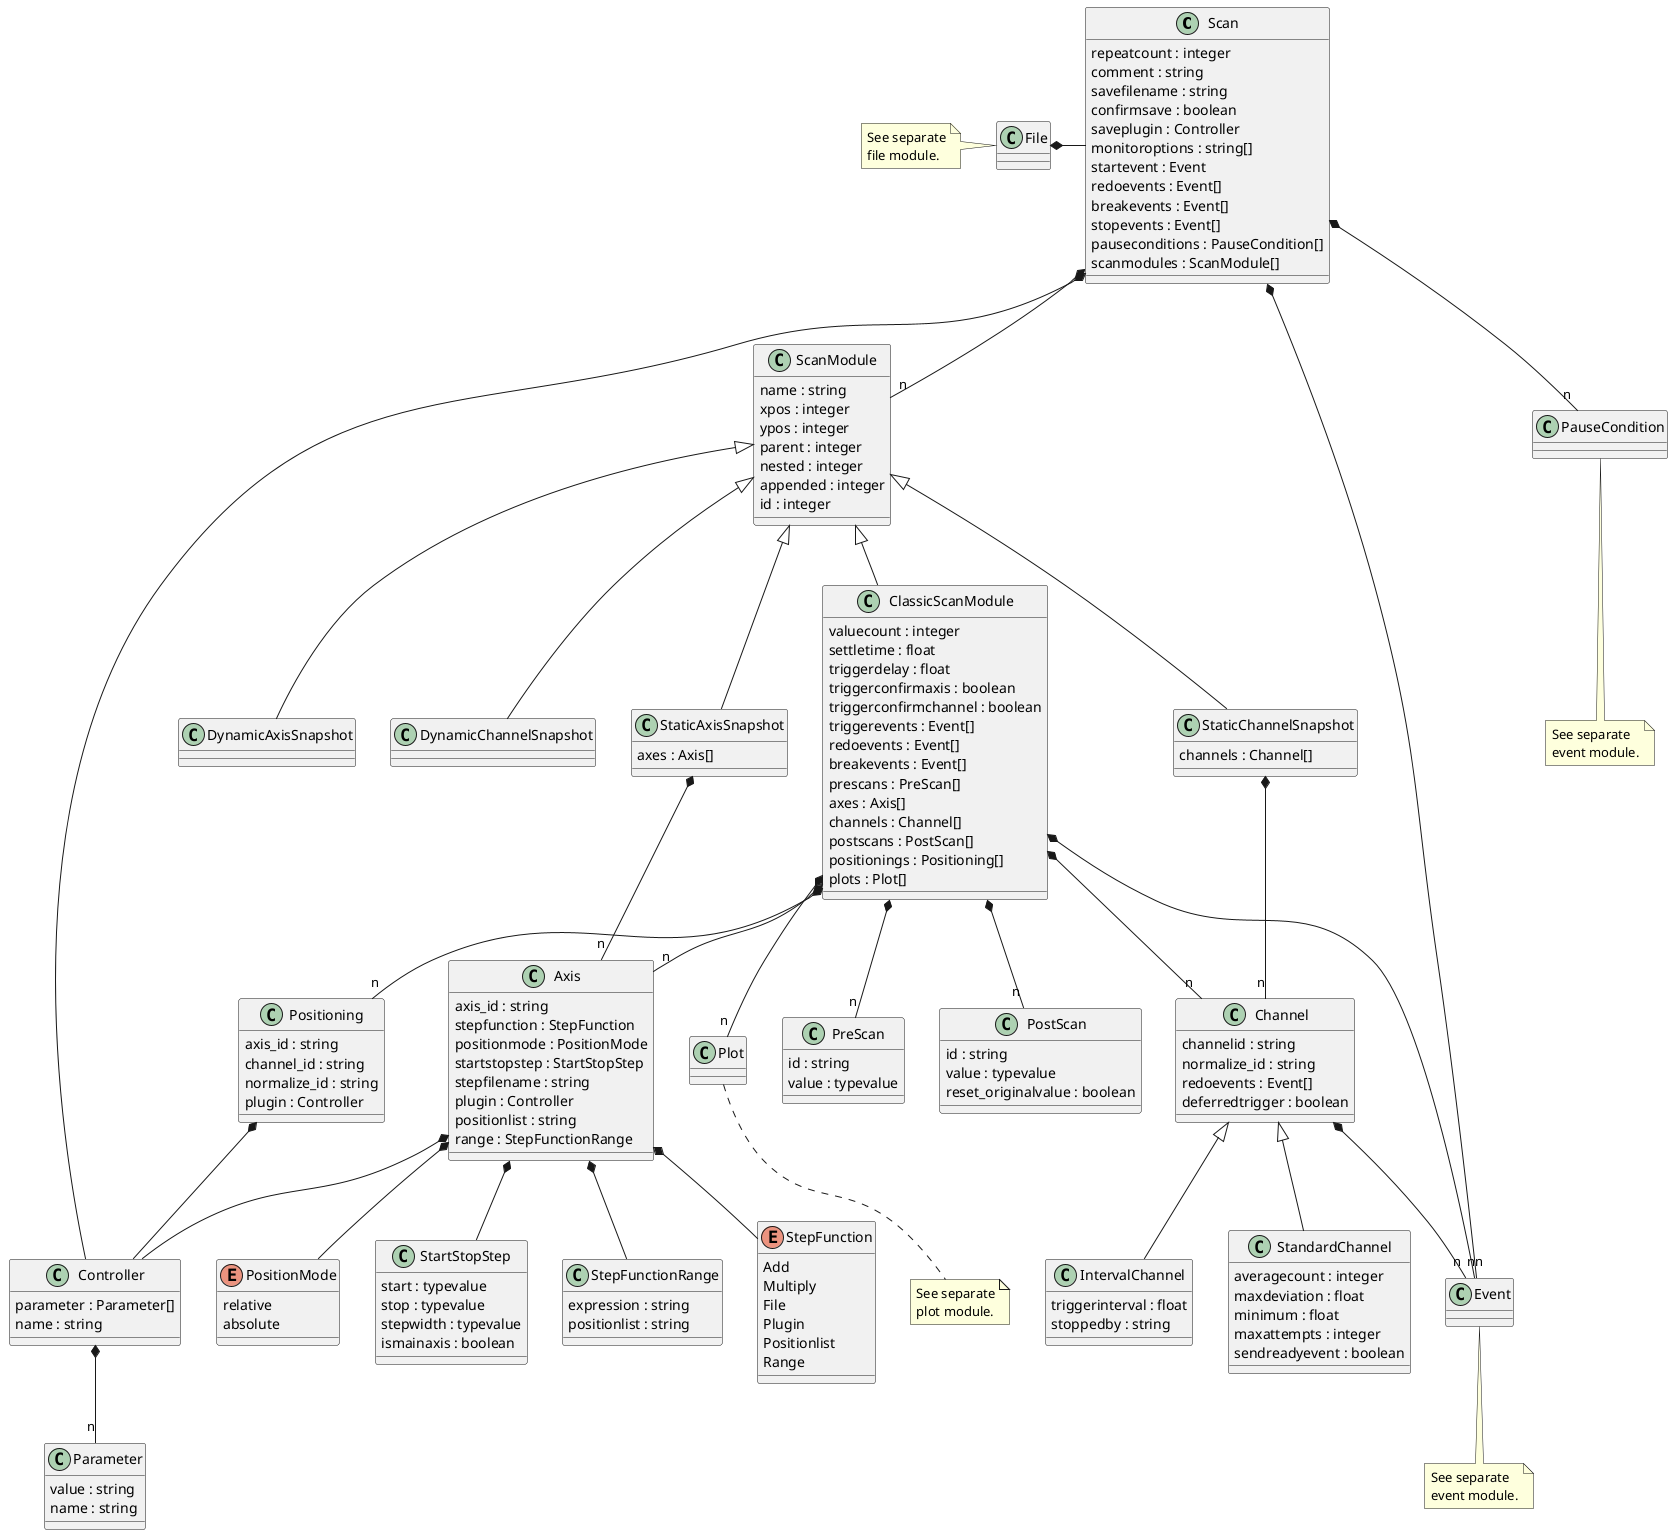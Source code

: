 @startuml
'https://plantuml.com/class-diagram

class Scan {
    repeatcount : integer
    comment : string
    savefilename : string
    confirmsave : boolean
    saveplugin : Controller
    monitoroptions : string[]
    startevent : Event
    redoevents : Event[]
    breakevents : Event[]
    stopevents : Event[]
    pauseconditions : PauseCondition[]
    scanmodules : ScanModule[]
}
Scan *-- Controller
Scan *-- "n" ScanModule
Scan *-- "n" PauseCondition
Scan *-- "n" Event

note bottom of PauseCondition: See separate\nevent module.

File *- Scan
note left of File: See separate\nfile module.

class ScanModule {
    name : string
    xpos : integer
    ypos : integer
    parent : integer
    nested : integer
    appended : integer
    id : integer
}
ScanModule <|-- ClassicScanModule
ScanModule <|-- StaticAxisSnapshot
ScanModule <|-- StaticChannelSnapshot
ScanModule <|-- DynamicAxisSnapshot
ScanModule <|-- DynamicChannelSnapshot

class Controller {
    parameter : Parameter[]
    name : string
}
Controller *-- "n" Parameter

class IntervalChannel {
    triggerinterval : float
    stoppedby : string
}

class Parameter {
    value : string
    name : string
}

class Positioning {
    axis_id : string
    channel_id : string
    normalize_id : string
    plugin : Controller
}
Positioning *-- Controller

class ClassicScanModule {
    valuecount : integer
    settletime : float
    triggerdelay : float
    triggerconfirmaxis : boolean
    triggerconfirmchannel : boolean
    triggerevents : Event[]
    redoevents : Event[]
    breakevents : Event[]
    prescans : PreScan[]
    axes : Axis[]
    channels : Channel[]
    postscans : PostScan[]
    positionings : Positioning[]
    plots : Plot[]
}
ClassicScanModule *-- "n" Event
ClassicScanModule *-- "n" PreScan
ClassicScanModule *-- "n" Axis
ClassicScanModule *-- "n" Channel
ClassicScanModule *-- "n" PostScan
ClassicScanModule *-- "n" Positioning
ClassicScanModule *-- "n" Plot

note bottom of Plot: See separate\nplot module.
note bottom of Event: See separate\nevent module.

class PreScan {
    id : string
    value : typevalue
}

class PostScan {
    id : string
    value : typevalue
    reset_originalvalue : boolean
}

class DynamicAxisSnapshot {
}

class DynamicChannelSnapshot {
}

class StaticAxisSnapshot {
    axes : Axis[]
}
StaticAxisSnapshot *-- "n" Axis

class StaticChannelSnapshot {
    channels : Channel[]
}
StaticChannelSnapshot *-- "n" Channel

class Axis {
    axis_id : string
    stepfunction : StepFunction
    positionmode : PositionMode
    startstopstep : StartStopStep
    stepfilename : string
    plugin : Controller
    positionlist : string
    range : StepFunctionRange
}
Axis *-- StepFunction
Axis *-- PositionMode
Axis *-- StartStopStep
Axis *-- Controller
Axis *-- StepFunctionRange

enum PositionMode {
    relative
    absolute
}

class Channel {
    channelid : string
    normalize_id : string
    redoevents : Event[]
    deferredtrigger : boolean
}
Channel <|-- StandardChannel
Channel <|-- IntervalChannel
Channel *-- "n" Event

class StandardChannel {
    averagecount : integer
    maxdeviation : float
    minimum : float
    maxattempts : integer
    sendreadyevent : boolean
}

class StartStopStep {
    start : typevalue
    stop : typevalue
    stepwidth : typevalue
    ismainaxis : boolean
}

enum StepFunction {
    Add
    Multiply
    File
    Plugin
    Positionlist
    Range
}

class StepFunctionRange {
    expression : string
    positionlist : string
}

@enduml